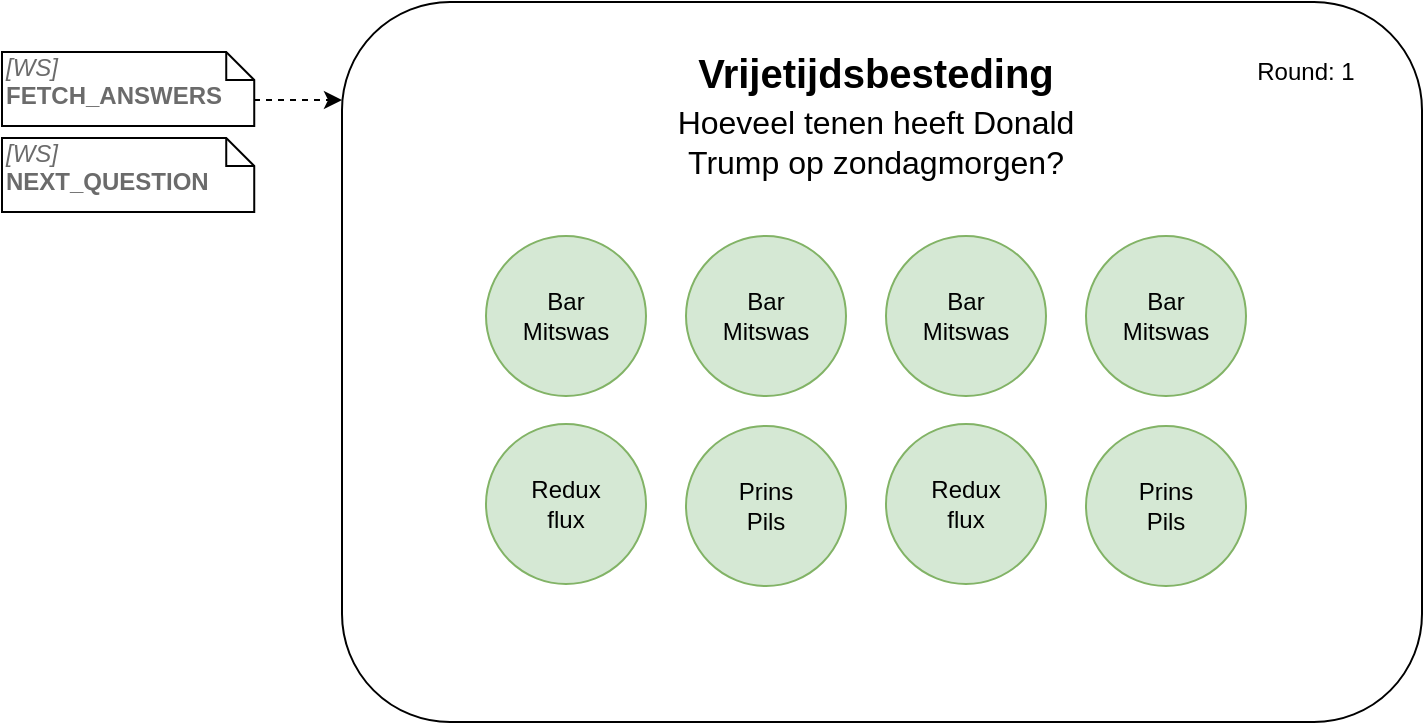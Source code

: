 <mxfile version="13.7.9" type="device" pages="2"><diagram id="pdfXi3e_HdMoi9GCl25o" name="Ongoing question"><mxGraphModel dx="1888" dy="1611" grid="1" gridSize="10" guides="1" tooltips="1" connect="1" arrows="1" fold="1" page="1" pageScale="1" pageWidth="850" pageHeight="1100" math="0" shadow="0"><root><mxCell id="0"/><mxCell id="1" parent="0"/><mxCell id="VtDwBrg5dabd_M_GHssa-1" value="" style="rounded=1;whiteSpace=wrap;html=1;align=center;" vertex="1" parent="1"><mxGeometry x="163" y="-1040" width="540" height="360" as="geometry"/></mxCell><mxCell id="f0KUmPm1klr39lteDoBg-24" value="&lt;font style=&quot;font-size: 16px&quot;&gt;Hoeveel tenen heeft Donald Trump op zondagmorgen?&lt;/font&gt;" style="text;html=1;strokeColor=none;fillColor=none;align=center;verticalAlign=middle;whiteSpace=wrap;rounded=0;" parent="1" vertex="1"><mxGeometry x="320" y="-990" width="220" height="40" as="geometry"/></mxCell><mxCell id="6EOBwrziM3T4INIzTYJY-1" value="Vrijetijdsbesteding" style="text;html=1;strokeColor=none;fillColor=none;align=center;verticalAlign=middle;whiteSpace=wrap;rounded=0;fontSize=20;fontStyle=1" parent="1" vertex="1"><mxGeometry x="335" y="-1020" width="190" height="30" as="geometry"/></mxCell><mxCell id="y0D_O-PR13gMpbfrof0i-1" value="Round: 1" style="text;html=1;strokeColor=none;fillColor=none;align=center;verticalAlign=middle;whiteSpace=wrap;rounded=0;" parent="1" vertex="1"><mxGeometry x="610" y="-1015" width="70" height="20" as="geometry"/></mxCell><mxCell id="dtlVUyWWAxWJSyLKj7vn-4" value="" style="ellipse;whiteSpace=wrap;html=1;aspect=fixed;rounded=1;fillColor=#d5e8d4;strokeColor=#82b366;" vertex="1" parent="1"><mxGeometry x="235" y="-829" width="80" height="80" as="geometry"/></mxCell><mxCell id="f0KUmPm1klr39lteDoBg-26" value="Redux&lt;br&gt;flux" style="text;html=1;strokeColor=none;fillColor=none;align=center;verticalAlign=middle;whiteSpace=wrap;rounded=0;" parent="1" vertex="1"><mxGeometry x="255" y="-799" width="40" height="20" as="geometry"/></mxCell><mxCell id="0Zbi147kwFAA5LXGtsH5-1" value="" style="group" vertex="1" connectable="0" parent="1"><mxGeometry x="335" y="-828" width="80" height="80" as="geometry"/></mxCell><mxCell id="dtlVUyWWAxWJSyLKj7vn-3" value="" style="ellipse;whiteSpace=wrap;html=1;aspect=fixed;rounded=1;fillColor=#d5e8d4;strokeColor=#82b366;" vertex="1" parent="0Zbi147kwFAA5LXGtsH5-1"><mxGeometry width="80" height="80" as="geometry"/></mxCell><mxCell id="f0KUmPm1klr39lteDoBg-27" value="Prins&lt;br&gt;Pils" style="text;html=1;strokeColor=none;fillColor=none;align=center;verticalAlign=middle;whiteSpace=wrap;rounded=0;" parent="0Zbi147kwFAA5LXGtsH5-1" vertex="1"><mxGeometry x="20" y="30" width="40" height="20" as="geometry"/></mxCell><mxCell id="0Zbi147kwFAA5LXGtsH5-2" value="" style="group" vertex="1" connectable="0" parent="1"><mxGeometry x="235" y="-923" width="80" height="80" as="geometry"/></mxCell><mxCell id="dtlVUyWWAxWJSyLKj7vn-2" value="" style="ellipse;whiteSpace=wrap;html=1;aspect=fixed;rounded=1;fillColor=#d5e8d4;strokeColor=#82b366;" vertex="1" parent="0Zbi147kwFAA5LXGtsH5-2"><mxGeometry width="80" height="80" as="geometry"/></mxCell><mxCell id="f0KUmPm1klr39lteDoBg-25" value="Bar&lt;br&gt;Mitswas" style="text;html=1;strokeColor=none;fillColor=none;align=center;verticalAlign=middle;whiteSpace=wrap;rounded=0;" parent="0Zbi147kwFAA5LXGtsH5-2" vertex="1"><mxGeometry x="20" y="30" width="40" height="20" as="geometry"/></mxCell><mxCell id="0Zbi147kwFAA5LXGtsH5-3" value="" style="group" vertex="1" connectable="0" parent="1"><mxGeometry x="335" y="-923" width="80" height="80" as="geometry"/></mxCell><mxCell id="0Zbi147kwFAA5LXGtsH5-4" value="" style="ellipse;whiteSpace=wrap;html=1;aspect=fixed;rounded=1;fillColor=#d5e8d4;strokeColor=#82b366;" vertex="1" parent="0Zbi147kwFAA5LXGtsH5-3"><mxGeometry width="80" height="80" as="geometry"/></mxCell><mxCell id="0Zbi147kwFAA5LXGtsH5-5" value="Bar&lt;br&gt;Mitswas" style="text;html=1;strokeColor=none;fillColor=none;align=center;verticalAlign=middle;whiteSpace=wrap;rounded=0;" vertex="1" parent="0Zbi147kwFAA5LXGtsH5-3"><mxGeometry x="20" y="30" width="40" height="20" as="geometry"/></mxCell><mxCell id="0Zbi147kwFAA5LXGtsH5-9" value="" style="ellipse;whiteSpace=wrap;html=1;aspect=fixed;rounded=1;fillColor=#d5e8d4;strokeColor=#82b366;" vertex="1" parent="1"><mxGeometry x="435" y="-829" width="80" height="80" as="geometry"/></mxCell><mxCell id="0Zbi147kwFAA5LXGtsH5-10" value="Redux&lt;br&gt;flux" style="text;html=1;strokeColor=none;fillColor=none;align=center;verticalAlign=middle;whiteSpace=wrap;rounded=0;" vertex="1" parent="1"><mxGeometry x="455" y="-799" width="40" height="20" as="geometry"/></mxCell><mxCell id="0Zbi147kwFAA5LXGtsH5-11" value="" style="group" vertex="1" connectable="0" parent="1"><mxGeometry x="535" y="-828" width="80" height="80" as="geometry"/></mxCell><mxCell id="0Zbi147kwFAA5LXGtsH5-12" value="" style="ellipse;whiteSpace=wrap;html=1;aspect=fixed;rounded=1;fillColor=#d5e8d4;strokeColor=#82b366;" vertex="1" parent="0Zbi147kwFAA5LXGtsH5-11"><mxGeometry width="80" height="80" as="geometry"/></mxCell><mxCell id="0Zbi147kwFAA5LXGtsH5-13" value="Prins&lt;br&gt;Pils" style="text;html=1;strokeColor=none;fillColor=none;align=center;verticalAlign=middle;whiteSpace=wrap;rounded=0;" vertex="1" parent="0Zbi147kwFAA5LXGtsH5-11"><mxGeometry x="20" y="30" width="40" height="20" as="geometry"/></mxCell><mxCell id="0Zbi147kwFAA5LXGtsH5-14" value="" style="group" vertex="1" connectable="0" parent="1"><mxGeometry x="435" y="-923" width="80" height="80" as="geometry"/></mxCell><mxCell id="0Zbi147kwFAA5LXGtsH5-15" value="" style="ellipse;whiteSpace=wrap;html=1;aspect=fixed;rounded=1;fillColor=#d5e8d4;strokeColor=#82b366;" vertex="1" parent="0Zbi147kwFAA5LXGtsH5-14"><mxGeometry width="80" height="80" as="geometry"/></mxCell><mxCell id="0Zbi147kwFAA5LXGtsH5-16" value="Bar&lt;br&gt;Mitswas" style="text;html=1;strokeColor=none;fillColor=none;align=center;verticalAlign=middle;whiteSpace=wrap;rounded=0;" vertex="1" parent="0Zbi147kwFAA5LXGtsH5-14"><mxGeometry x="20" y="30" width="40" height="20" as="geometry"/></mxCell><mxCell id="0Zbi147kwFAA5LXGtsH5-17" value="" style="group" vertex="1" connectable="0" parent="1"><mxGeometry x="535" y="-923" width="80" height="80" as="geometry"/></mxCell><mxCell id="0Zbi147kwFAA5LXGtsH5-18" value="" style="ellipse;whiteSpace=wrap;html=1;aspect=fixed;rounded=1;fillColor=#d5e8d4;strokeColor=#82b366;" vertex="1" parent="0Zbi147kwFAA5LXGtsH5-17"><mxGeometry width="80" height="80" as="geometry"/></mxCell><mxCell id="0Zbi147kwFAA5LXGtsH5-19" value="Bar&lt;br&gt;Mitswas" style="text;html=1;strokeColor=none;fillColor=none;align=center;verticalAlign=middle;whiteSpace=wrap;rounded=0;" vertex="1" parent="0Zbi147kwFAA5LXGtsH5-17"><mxGeometry x="20" y="30" width="40" height="20" as="geometry"/></mxCell><mxCell id="hMqEgFpMRTAYbNv3-ZES-1" value="" style="endArrow=classic;html=1;fontColor=#6B6B6B;entryX=0;entryY=0.5;entryDx=0;entryDy=0;dashed=1;" edge="1" parent="1"><mxGeometry width="50" height="50" relative="1" as="geometry"><mxPoint x="71" y="-991" as="sourcePoint"/><mxPoint x="163" y="-991" as="targetPoint"/></mxGeometry></mxCell><mxCell id="hMqEgFpMRTAYbNv3-ZES-2" value="&lt;div&gt;&lt;i&gt;[WS] &lt;/i&gt;&lt;br&gt;&lt;b&gt;FETCH_ANSWERS&lt;/b&gt;&lt;code&gt;&lt;/code&gt;&lt;/div&gt;" style="shape=note;whiteSpace=wrap;html=1;size=14;verticalAlign=top;align=left;spacingTop=-6;rounded=1;shadow=0;glass=0;sketch=0;strokeWidth=1;fontColor=#6B6B6B;fillColor=#FFFFFF;" vertex="1" parent="1"><mxGeometry x="-7" y="-1015" width="126.12" height="37" as="geometry"/></mxCell><mxCell id="CPgxKwbmL_xQNEF8fFmt-1" value="&lt;div&gt;&lt;i&gt;[WS]&lt;/i&gt;&lt;b&gt;&lt;br&gt;&lt;/b&gt;&lt;/div&gt;&lt;div&gt;&lt;b&gt;NEXT_QUESTION&lt;/b&gt;&lt;/div&gt;" style="shape=note;whiteSpace=wrap;html=1;size=14;verticalAlign=top;align=left;spacingTop=-6;rounded=1;shadow=0;glass=0;sketch=0;strokeWidth=1;fontColor=#6B6B6B;fillColor=#FFFFFF;" vertex="1" parent="1"><mxGeometry x="-7" y="-972" width="126.12" height="37" as="geometry"/></mxCell></root></mxGraphModel></diagram><diagram id="HU645Ugy4YLSwUcBaB5Y" name="Intermission"><mxGraphModel dx="1888" dy="511" grid="1" gridSize="10" guides="1" tooltips="1" connect="1" arrows="1" fold="1" page="1" pageScale="1" pageWidth="850" pageHeight="1100" math="0" shadow="0"><root><mxCell id="FEnVwiMg27qOGSBVUZnh-0"/><mxCell id="FEnVwiMg27qOGSBVUZnh-1" parent="FEnVwiMg27qOGSBVUZnh-0"/><mxCell id="FEnVwiMg27qOGSBVUZnh-3" value="" style="rounded=1;whiteSpace=wrap;html=1;align=center;" parent="FEnVwiMg27qOGSBVUZnh-1" vertex="1"><mxGeometry x="155" y="87" width="540" height="360" as="geometry"/></mxCell><mxCell id="R3vSsjOXs6tyzHS-Zdb2-0" value="Round: 1" style="text;html=1;strokeColor=none;fillColor=none;align=center;verticalAlign=middle;whiteSpace=wrap;rounded=0;" parent="FEnVwiMg27qOGSBVUZnh-1" vertex="1"><mxGeometry x="600" y="107" width="70" height="20" as="geometry"/></mxCell><mxCell id="9W8VQ9OF-hsvK7BaI9gx-0" value="Scores" style="text;html=1;strokeColor=none;fillColor=none;align=center;verticalAlign=middle;whiteSpace=wrap;rounded=0;fontSize=20;fontStyle=1" vertex="1" parent="FEnVwiMg27qOGSBVUZnh-1"><mxGeometry x="332" y="107" width="190" height="30" as="geometry"/></mxCell><mxCell id="9W8VQ9OF-hsvK7BaI9gx-1" value="" style="group" vertex="1" connectable="0" parent="FEnVwiMg27qOGSBVUZnh-1"><mxGeometry x="261" y="160" width="329" height="230" as="geometry"/></mxCell><mxCell id="FEnVwiMg27qOGSBVUZnh-9" value="" style="ellipse;whiteSpace=wrap;html=1;aspect=fixed;fillColor=#8BE88E;" parent="9W8VQ9OF-hsvK7BaI9gx-1" vertex="1"><mxGeometry x="112.773" width="97.308" height="97.308" as="geometry"/></mxCell><mxCell id="FEnVwiMg27qOGSBVUZnh-14" value="&lt;b&gt;New York Hippies&lt;/b&gt;" style="text;html=1;strokeColor=none;fillColor=none;align=center;verticalAlign=middle;whiteSpace=wrap;rounded=0;" parent="9W8VQ9OF-hsvK7BaI9gx-1" vertex="1"><mxGeometry x="126.754" y="29.192" width="74.561" height="17.692" as="geometry"/></mxCell><mxCell id="FEnVwiMg27qOGSBVUZnh-22" value="12" style="text;html=1;strokeColor=none;fillColor=none;align=center;verticalAlign=middle;whiteSpace=wrap;rounded=0;" parent="9W8VQ9OF-hsvK7BaI9gx-1" vertex="1"><mxGeometry x="145.394" y="55.731" width="37.28" height="17.692" as="geometry"/></mxCell><mxCell id="F3dS1dqqBK-wnHGcvJnP-2" value="" style="group" vertex="1" connectable="0" parent="9W8VQ9OF-hsvK7BaI9gx-1"><mxGeometry x="48.465" y="79.615" width="74.561" height="70.769" as="geometry"/></mxCell><mxCell id="FEnVwiMg27qOGSBVUZnh-8" value="" style="ellipse;whiteSpace=wrap;html=1;aspect=fixed;fillColor=#A7E8B0;" parent="F3dS1dqqBK-wnHGcvJnP-2" vertex="1"><mxGeometry width="70.769" height="70.769" as="geometry"/></mxCell><mxCell id="FEnVwiMg27qOGSBVUZnh-11" value="&lt;b&gt;Reduxers&lt;/b&gt;" style="text;html=1;strokeColor=none;fillColor=none;align=center;verticalAlign=middle;whiteSpace=wrap;rounded=0;" parent="F3dS1dqqBK-wnHGcvJnP-2" vertex="1"><mxGeometry x="13.98" y="17.692" width="46.601" height="17.692" as="geometry"/></mxCell><mxCell id="FEnVwiMg27qOGSBVUZnh-21" value="10" style="text;html=1;strokeColor=none;fillColor=none;align=center;verticalAlign=middle;whiteSpace=wrap;rounded=0;" parent="F3dS1dqqBK-wnHGcvJnP-2" vertex="1"><mxGeometry x="18.64" y="35.385" width="37.28" height="17.692" as="geometry"/></mxCell><mxCell id="F3dS1dqqBK-wnHGcvJnP-4" value="" style="group;" vertex="1" connectable="0" parent="9W8VQ9OF-hsvK7BaI9gx-1"><mxGeometry x="199.45" y="82.269" width="74.561" height="70.769" as="geometry"/></mxCell><mxCell id="FEnVwiMg27qOGSBVUZnh-7" value="" style="ellipse;whiteSpace=wrap;html=1;aspect=fixed;fillColor=#C5E8C8;" parent="F3dS1dqqBK-wnHGcvJnP-4" vertex="1"><mxGeometry width="70.769" height="70.769" as="geometry"/></mxCell><mxCell id="FEnVwiMg27qOGSBVUZnh-13" value="&lt;b&gt;Beren&lt;br&gt;klauwies&lt;/b&gt;" style="text;html=1;strokeColor=none;fillColor=none;align=center;verticalAlign=middle;whiteSpace=wrap;rounded=0;" parent="F3dS1dqqBK-wnHGcvJnP-4" vertex="1"><mxGeometry x="11.65" y="17.692" width="51.261" height="17.692" as="geometry"/></mxCell><mxCell id="FEnVwiMg27qOGSBVUZnh-23" value="9" style="text;html=1;strokeColor=none;fillColor=none;align=center;verticalAlign=middle;whiteSpace=wrap;rounded=0;" parent="F3dS1dqqBK-wnHGcvJnP-4" vertex="1"><mxGeometry x="18.64" y="44.231" width="37.28" height="17.692" as="geometry"/></mxCell><mxCell id="F3dS1dqqBK-wnHGcvJnP-5" value="" style="group" vertex="1" connectable="0" parent="9W8VQ9OF-hsvK7BaI9gx-1"><mxGeometry x="142.598" y="159.231" width="74.561" height="70.769" as="geometry"/></mxCell><mxCell id="F3dS1dqqBK-wnHGcvJnP-6" value="" style="group" vertex="1" connectable="0" parent="9W8VQ9OF-hsvK7BaI9gx-1"><mxGeometry y="159.231" width="74.561" height="70.769" as="geometry"/></mxCell><mxCell id="FEnVwiMg27qOGSBVUZnh-6" value="" style="ellipse;whiteSpace=wrap;html=1;aspect=fixed;fillColor=#D5E8D4;" parent="F3dS1dqqBK-wnHGcvJnP-6" vertex="1"><mxGeometry width="70.769" height="70.769" as="geometry"/></mxCell><mxCell id="FEnVwiMg27qOGSBVUZnh-16" value="&lt;b&gt;Wijn&lt;br&gt;Trutjes&lt;/b&gt;" style="text;html=1;strokeColor=none;fillColor=none;align=center;verticalAlign=middle;whiteSpace=wrap;rounded=0;" parent="F3dS1dqqBK-wnHGcvJnP-6" vertex="1"><mxGeometry x="18.64" y="17.692" width="37.28" height="17.692" as="geometry"/></mxCell><mxCell id="FEnVwiMg27qOGSBVUZnh-26" value="0.1" style="text;html=1;strokeColor=none;fillColor=none;align=center;verticalAlign=middle;whiteSpace=wrap;rounded=0;" parent="F3dS1dqqBK-wnHGcvJnP-6" vertex="1"><mxGeometry x="18.64" y="44.231" width="37.28" height="17.692" as="geometry"/></mxCell><mxCell id="F3dS1dqqBK-wnHGcvJnP-8" value="" style="group" vertex="1" connectable="0" parent="9W8VQ9OF-hsvK7BaI9gx-1"><mxGeometry x="83.881" y="159.231" width="74.561" height="70.769" as="geometry"/></mxCell><mxCell id="FEnVwiMg27qOGSBVUZnh-4" value="" style="ellipse;whiteSpace=wrap;html=1;aspect=fixed;fillColor=#D5E8D4;" parent="F3dS1dqqBK-wnHGcvJnP-8" vertex="1"><mxGeometry width="70.769" height="70.769" as="geometry"/></mxCell><mxCell id="FEnVwiMg27qOGSBVUZnh-12" value="&lt;b&gt;Bar&lt;br&gt;Mitswas&lt;/b&gt;" style="text;html=1;strokeColor=none;fillColor=none;align=center;verticalAlign=middle;whiteSpace=wrap;rounded=0;" parent="F3dS1dqqBK-wnHGcvJnP-8" vertex="1"><mxGeometry x="13.98" y="17.692" width="46.601" height="17.692" as="geometry"/></mxCell><mxCell id="FEnVwiMg27qOGSBVUZnh-24" value="3" style="text;html=1;strokeColor=none;fillColor=none;align=center;verticalAlign=middle;whiteSpace=wrap;rounded=0;" parent="F3dS1dqqBK-wnHGcvJnP-8" vertex="1"><mxGeometry x="18.64" y="44.231" width="37.28" height="17.692" as="geometry"/></mxCell><mxCell id="FEnVwiMg27qOGSBVUZnh-5" value="" style="ellipse;whiteSpace=wrap;html=1;aspect=fixed;fillColor=#D5E8D4;" parent="9W8VQ9OF-hsvK7BaI9gx-1" vertex="1"><mxGeometry x="170.558" y="159.231" width="70.769" height="70.769" as="geometry"/></mxCell><mxCell id="F3dS1dqqBK-wnHGcvJnP-13" value="" style="group" vertex="1" connectable="0" parent="9W8VQ9OF-hsvK7BaI9gx-1"><mxGeometry x="189.198" y="176.923" width="37.28" height="44.231" as="geometry"/></mxCell><mxCell id="FEnVwiMg27qOGSBVUZnh-15" value="&lt;b&gt;Prins&lt;br&gt;Pils&lt;/b&gt;" style="text;html=1;strokeColor=none;fillColor=none;align=center;verticalAlign=middle;whiteSpace=wrap;rounded=0;" parent="F3dS1dqqBK-wnHGcvJnP-13" vertex="1"><mxGeometry width="37.28" height="17.692" as="geometry"/></mxCell><mxCell id="FEnVwiMg27qOGSBVUZnh-25" value="2" style="text;html=1;strokeColor=none;fillColor=none;align=center;verticalAlign=middle;whiteSpace=wrap;rounded=0;" parent="F3dS1dqqBK-wnHGcvJnP-13" vertex="1"><mxGeometry y="26.538" width="37.28" height="17.692" as="geometry"/></mxCell><mxCell id="F3dS1dqqBK-wnHGcvJnP-14" value="" style="group" vertex="1" connectable="0" parent="9W8VQ9OF-hsvK7BaI9gx-1"><mxGeometry x="254.439" y="159.231" width="74.561" height="70.769" as="geometry"/></mxCell><mxCell id="F3dS1dqqBK-wnHGcvJnP-15" value="" style="ellipse;whiteSpace=wrap;html=1;aspect=fixed;fillColor=#D5E8D4;" vertex="1" parent="F3dS1dqqBK-wnHGcvJnP-14"><mxGeometry width="70.769" height="70.769" as="geometry"/></mxCell><mxCell id="F3dS1dqqBK-wnHGcvJnP-16" value="&lt;b&gt;Boeren&lt;/b&gt;" style="text;html=1;strokeColor=none;fillColor=none;align=center;verticalAlign=middle;whiteSpace=wrap;rounded=0;" vertex="1" parent="F3dS1dqqBK-wnHGcvJnP-14"><mxGeometry x="18.64" y="17.692" width="37.28" height="17.692" as="geometry"/></mxCell><mxCell id="F3dS1dqqBK-wnHGcvJnP-17" value="1.2" style="text;html=1;strokeColor=none;fillColor=none;align=center;verticalAlign=middle;whiteSpace=wrap;rounded=0;" vertex="1" parent="F3dS1dqqBK-wnHGcvJnP-14"><mxGeometry x="18.64" y="44.231" width="37.28" height="17.692" as="geometry"/></mxCell><mxCell id="9YycOwariOLQ97N2suq3-0" value="" style="endArrow=classic;html=1;fontColor=#6B6B6B;entryX=0;entryY=0.5;entryDx=0;entryDy=0;dashed=1;" edge="1" parent="FEnVwiMg27qOGSBVUZnh-1"><mxGeometry width="50" height="50" relative="1" as="geometry"><mxPoint x="63" y="131" as="sourcePoint"/><mxPoint x="155" y="131" as="targetPoint"/></mxGeometry></mxCell><mxCell id="9YycOwariOLQ97N2suq3-1" value="&lt;div&gt;&lt;i&gt;[WS] &lt;/i&gt;&lt;br&gt;&lt;b&gt;FETCH_SCORES&lt;/b&gt;&lt;code&gt;&lt;/code&gt;&lt;/div&gt;" style="shape=note;whiteSpace=wrap;html=1;size=14;verticalAlign=top;align=left;spacingTop=-6;rounded=1;shadow=0;glass=0;sketch=0;strokeWidth=1;fontColor=#6B6B6B;fillColor=#FFFFFF;" vertex="1" parent="FEnVwiMg27qOGSBVUZnh-1"><mxGeometry x="-15" y="107" width="126.12" height="37" as="geometry"/></mxCell><mxCell id="7MT14eIJyAi14uWUP25E-1" value="" style="endArrow=classic;html=1;fontColor=#6B6B6B;entryX=1;entryY=0.75;entryDx=0;entryDy=0;dashed=1;" edge="1" parent="FEnVwiMg27qOGSBVUZnh-1" target="R3vSsjOXs6tyzHS-Zdb2-0"><mxGeometry width="50" height="50" relative="1" as="geometry"><mxPoint x="780" y="122" as="sourcePoint"/><mxPoint x="890" y="124" as="targetPoint"/></mxGeometry></mxCell><mxCell id="7MT14eIJyAi14uWUP25E-2" value="&lt;div&gt;&lt;i&gt;[WS] &lt;/i&gt;&lt;br&gt;&lt;b&gt;NEXT_ROUND&lt;/b&gt;&lt;code&gt;&lt;/code&gt;&lt;/div&gt;" style="shape=note;whiteSpace=wrap;html=1;size=14;verticalAlign=top;align=left;spacingTop=-6;rounded=1;shadow=0;glass=0;sketch=0;strokeWidth=1;fontColor=#6B6B6B;fillColor=#FFFFFF;" vertex="1" parent="FEnVwiMg27qOGSBVUZnh-1"><mxGeometry x="730" y="103.5" width="126.12" height="37" as="geometry"/></mxCell></root></mxGraphModel></diagram></mxfile>